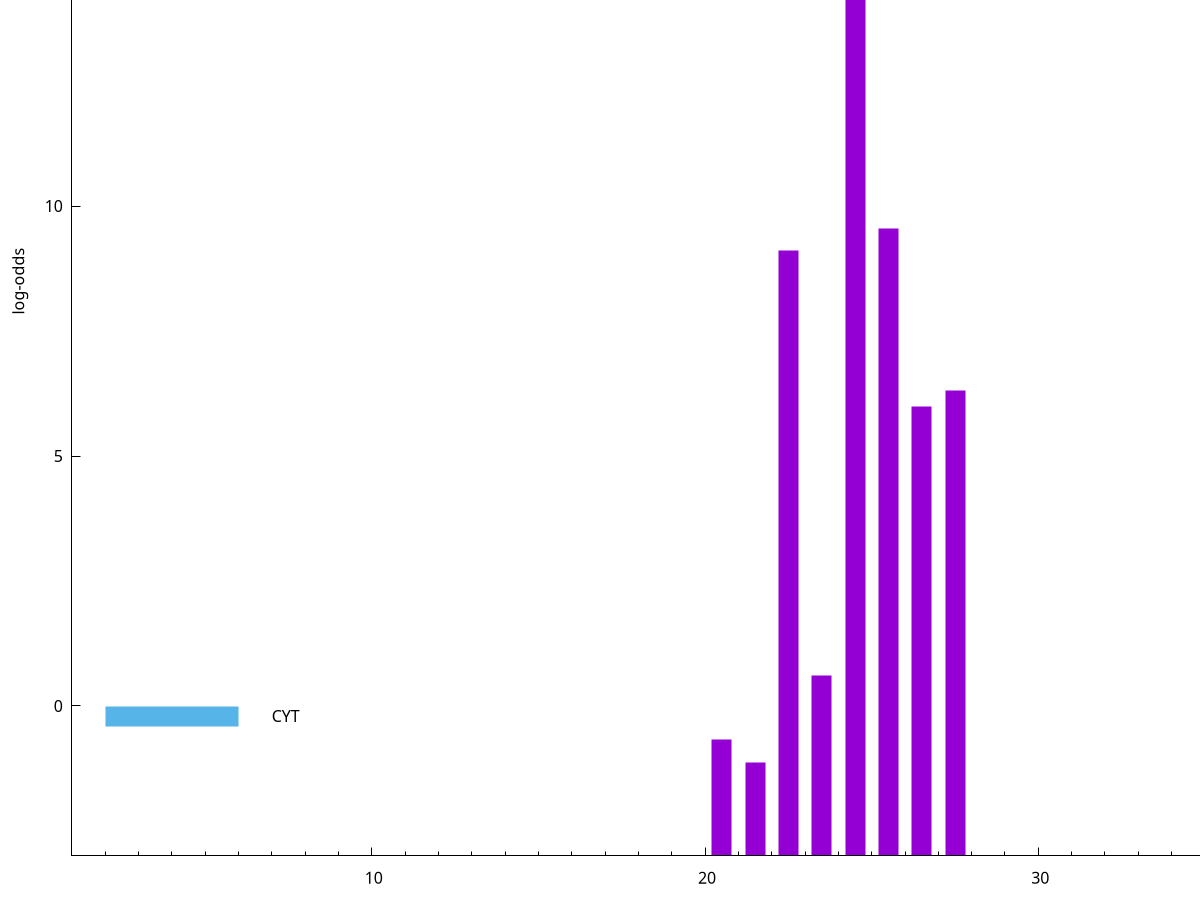 set title "LipoP predictions for SRR4017849.gff"
set size 2., 1.4
set xrange [1:70] 
set mxtics 10
set yrange [-3:20]
set y2range [0:23]
set ylabel "log-odds"
set term postscript eps color solid "Helvetica" 30
set output "SRR4017849.gff23.eps"
set arrow from 2,15.5136 to 6,15.5136 nohead lt 1 lw 20
set label "SpI" at 7,15.5136
set arrow from 2,-0.200913 to 6,-0.200913 nohead lt 3 lw 20
set label "CYT" at 7,-0.200913
set arrow from 2,15.5136 to 6,15.5136 nohead lt 1 lw 20
set label "SpI" at 7,15.5136
# NOTE: The scores below are the log-odds scores with the threshold
# NOTE: subtracted (a hack to make gnuplot make the histogram all
# NOTE: look nice).
plot "-" axes x1y2 title "" with impulses lt 1 lw 20
24.500000 18.468300
25.500000 12.546390
22.500000 12.108810
27.500000 9.304030
26.500000 8.987510
23.500000 3.614099
20.500000 2.324037
21.500000 1.872010
e
exit
